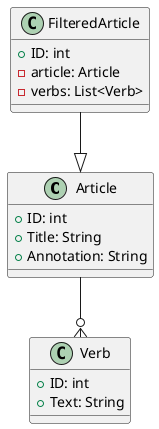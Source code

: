 @startuml

class Article {
  +ID: int
  +Title: String
  +Annotation: String
}

class Verb {
  +ID: int
  +Text: String
}

class FilteredArticle {
  +ID: int
  -article: Article
  -verbs: List<Verb>
}

Article --o{ Verb
FilteredArticle --|> Article

@enduml
